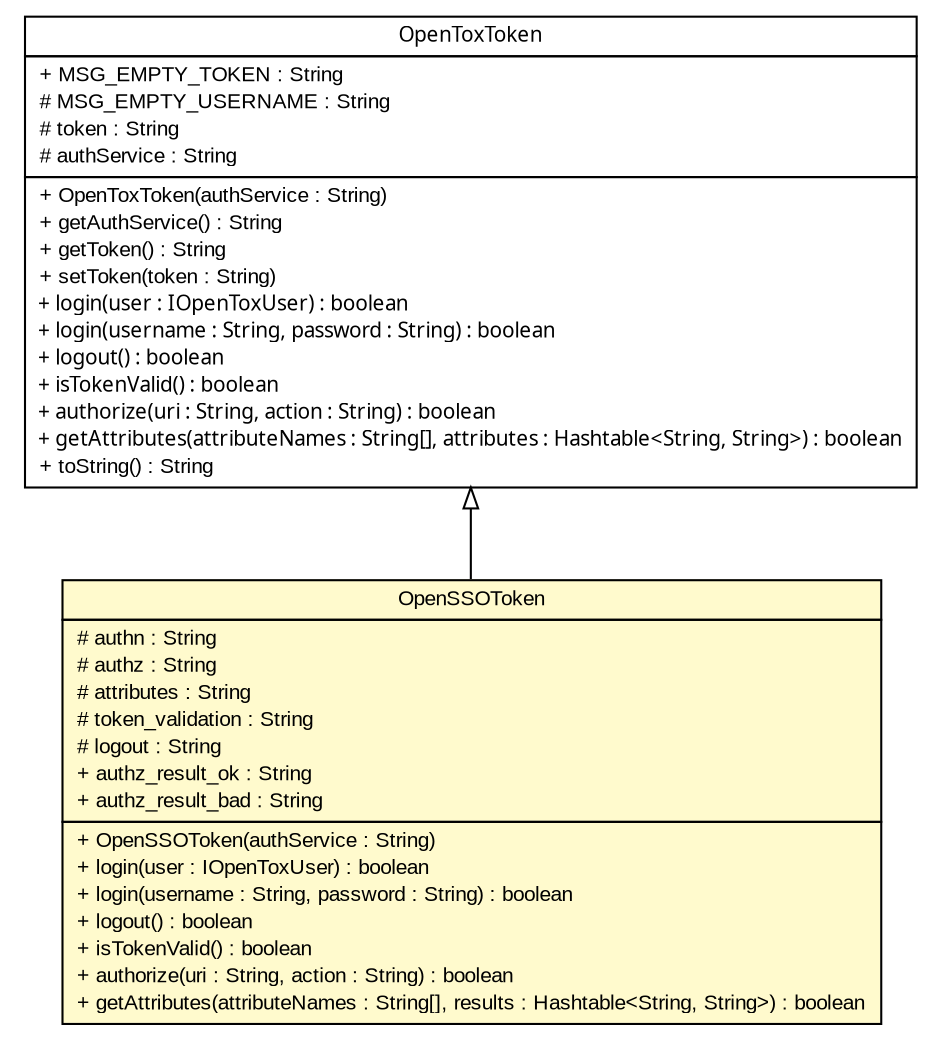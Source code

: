 #!/usr/local/bin/dot
#
# Class diagram 
# Generated by UmlGraph version 4.6 (http://www.spinellis.gr/sw/umlgraph)
#

digraph G {
	edge [fontname="arial",fontsize=10,labelfontname="arial",labelfontsize=10];
	node [fontname="arial",fontsize=10,shape=plaintext];
	// org.opentox.aa.OpenToxToken
	c617 [label=<<table border="0" cellborder="1" cellspacing="0" cellpadding="2" port="p" href="../OpenToxToken.html">
		<tr><td><table border="0" cellspacing="0" cellpadding="1">
			<tr><td><font face="ariali"> OpenToxToken </font></td></tr>
		</table></td></tr>
		<tr><td><table border="0" cellspacing="0" cellpadding="1">
			<tr><td align="left"> + MSG_EMPTY_TOKEN : String </td></tr>
			<tr><td align="left"> # MSG_EMPTY_USERNAME : String </td></tr>
			<tr><td align="left"> # token : String </td></tr>
			<tr><td align="left"> # authService : String </td></tr>
		</table></td></tr>
		<tr><td><table border="0" cellspacing="0" cellpadding="1">
			<tr><td align="left"> + OpenToxToken(authService : String) </td></tr>
			<tr><td align="left"> + getAuthService() : String </td></tr>
			<tr><td align="left"> + getToken() : String </td></tr>
			<tr><td align="left"> + setToken(token : String) </td></tr>
			<tr><td align="left"><font face="ariali" point-size="10.0"> + login(user : IOpenToxUser) : boolean </font></td></tr>
			<tr><td align="left"><font face="ariali" point-size="10.0"> + login(username : String, password : String) : boolean </font></td></tr>
			<tr><td align="left"><font face="ariali" point-size="10.0"> + logout() : boolean </font></td></tr>
			<tr><td align="left"><font face="ariali" point-size="10.0"> + isTokenValid() : boolean </font></td></tr>
			<tr><td align="left"><font face="ariali" point-size="10.0"> + authorize(uri : String, action : String) : boolean </font></td></tr>
			<tr><td align="left"><font face="ariali" point-size="10.0"> + getAttributes(attributeNames : String[], attributes : Hashtable&lt;String, String&gt;) : boolean </font></td></tr>
			<tr><td align="left"> + toString() : String </td></tr>
		</table></td></tr>
		</table>>, fontname="arial", fontcolor="black", fontsize=10.0];
	// org.opentox.aa.opensso.OpenSSOToken
	c620 [label=<<table border="0" cellborder="1" cellspacing="0" cellpadding="2" port="p" bgcolor="lemonChiffon" href="./OpenSSOToken.html">
		<tr><td><table border="0" cellspacing="0" cellpadding="1">
			<tr><td> OpenSSOToken </td></tr>
		</table></td></tr>
		<tr><td><table border="0" cellspacing="0" cellpadding="1">
			<tr><td align="left"> # authn : String </td></tr>
			<tr><td align="left"> # authz : String </td></tr>
			<tr><td align="left"> # attributes : String </td></tr>
			<tr><td align="left"> # token_validation : String </td></tr>
			<tr><td align="left"> # logout : String </td></tr>
			<tr><td align="left"> + authz_result_ok : String </td></tr>
			<tr><td align="left"> + authz_result_bad : String </td></tr>
		</table></td></tr>
		<tr><td><table border="0" cellspacing="0" cellpadding="1">
			<tr><td align="left"> + OpenSSOToken(authService : String) </td></tr>
			<tr><td align="left"> + login(user : IOpenToxUser) : boolean </td></tr>
			<tr><td align="left"> + login(username : String, password : String) : boolean </td></tr>
			<tr><td align="left"> + logout() : boolean </td></tr>
			<tr><td align="left"> + isTokenValid() : boolean </td></tr>
			<tr><td align="left"> + authorize(uri : String, action : String) : boolean </td></tr>
			<tr><td align="left"> + getAttributes(attributeNames : String[], results : Hashtable&lt;String, String&gt;) : boolean </td></tr>
		</table></td></tr>
		</table>>, fontname="arial", fontcolor="black", fontsize=10.0];
	//org.opentox.aa.opensso.OpenSSOToken extends org.opentox.aa.OpenToxToken
	c617:p -> c620:p [dir=back,arrowtail=empty];
}

